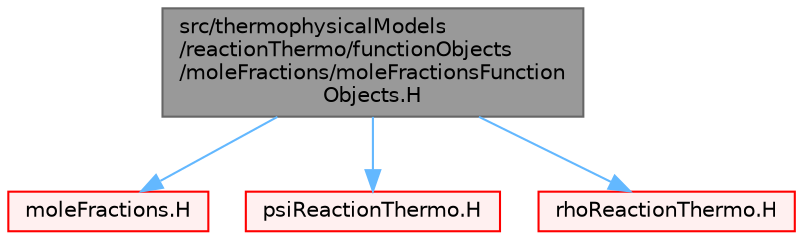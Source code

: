 digraph "src/thermophysicalModels/reactionThermo/functionObjects/moleFractions/moleFractionsFunctionObjects.H"
{
 // LATEX_PDF_SIZE
  bgcolor="transparent";
  edge [fontname=Helvetica,fontsize=10,labelfontname=Helvetica,labelfontsize=10];
  node [fontname=Helvetica,fontsize=10,shape=box,height=0.2,width=0.4];
  Node1 [id="Node000001",label="src/thermophysicalModels\l/reactionThermo/functionObjects\l/moleFractions/moleFractionsFunction\lObjects.H",height=0.2,width=0.4,color="gray40", fillcolor="grey60", style="filled", fontcolor="black",tooltip=" "];
  Node1 -> Node2 [id="edge1_Node000001_Node000002",color="steelblue1",style="solid",tooltip=" "];
  Node2 [id="Node000002",label="moleFractions.H",height=0.2,width=0.4,color="red", fillcolor="#FFF0F0", style="filled",URL="$moleFractions_8H.html",tooltip=" "];
  Node1 -> Node266 [id="edge2_Node000001_Node000266",color="steelblue1",style="solid",tooltip=" "];
  Node266 [id="Node000266",label="psiReactionThermo.H",height=0.2,width=0.4,color="red", fillcolor="#FFF0F0", style="filled",URL="$psiReactionThermo_8H.html",tooltip=" "];
  Node1 -> Node425 [id="edge3_Node000001_Node000425",color="steelblue1",style="solid",tooltip=" "];
  Node425 [id="Node000425",label="rhoReactionThermo.H",height=0.2,width=0.4,color="red", fillcolor="#FFF0F0", style="filled",URL="$rhoReactionThermo_8H.html",tooltip=" "];
}
